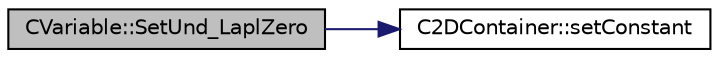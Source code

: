 digraph "CVariable::SetUnd_LaplZero"
{
  edge [fontname="Helvetica",fontsize="10",labelfontname="Helvetica",labelfontsize="10"];
  node [fontname="Helvetica",fontsize="10",shape=record];
  rankdir="LR";
  Node6910 [label="CVariable::SetUnd_LaplZero",height=0.2,width=0.4,color="black", fillcolor="grey75", style="filled", fontcolor="black"];
  Node6910 -> Node6911 [color="midnightblue",fontsize="10",style="solid",fontname="Helvetica"];
  Node6911 [label="C2DContainer::setConstant",height=0.2,width=0.4,color="black", fillcolor="white", style="filled",URL="$class_c2_d_container.html#ab9f8a545ab85abdd3291f0f65b4f411b",tooltip="Set value of all entries to \"value\". "];
}
